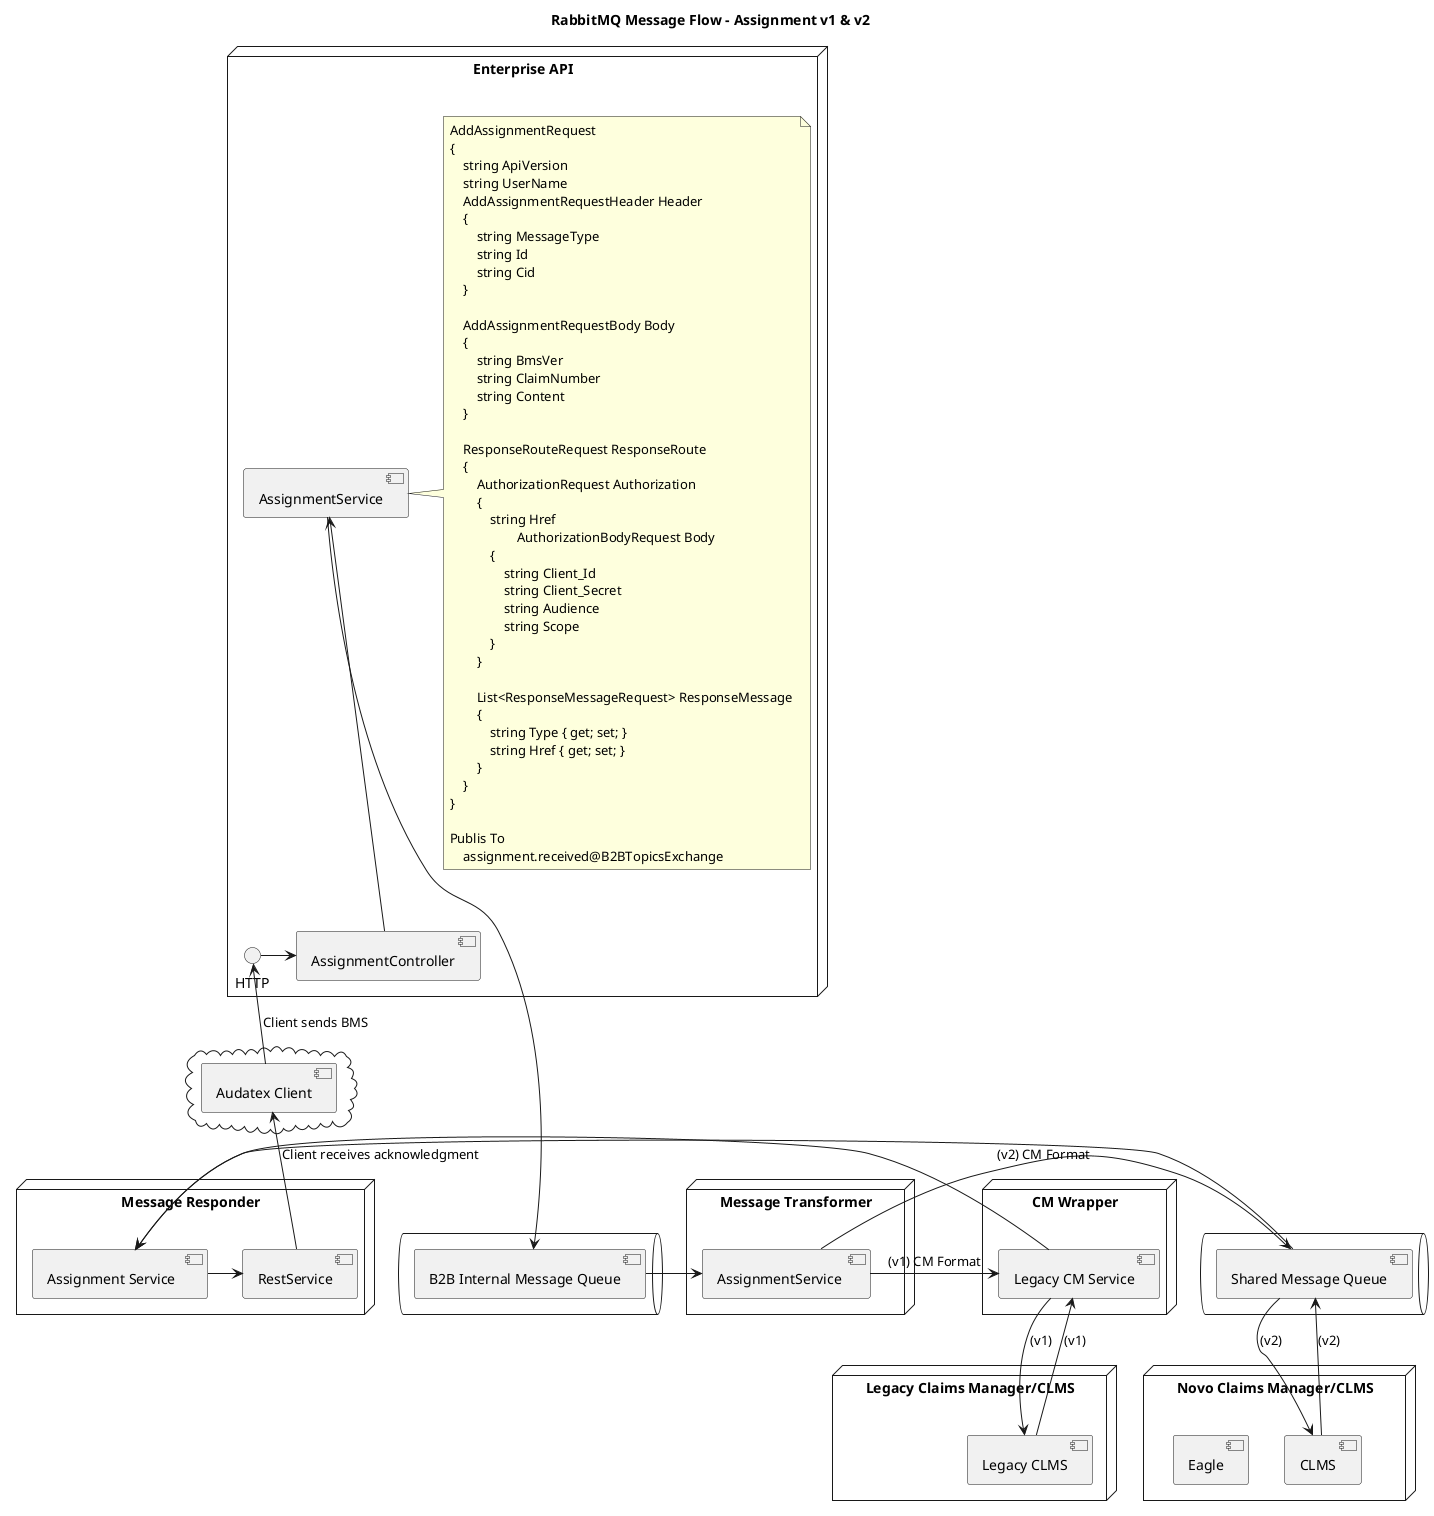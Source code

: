 @startuml

title RabbitMQ Message Flow - Assignment v1 & v2

cloud {
    [Audatex Client]
}
   
node "Enterprise API" {
  HTTP -> [AssignmentController]
  [AssignmentService]

note right
AddAssignmentRequest
{
    string ApiVersion
    string UserName
    AddAssignmentRequestHeader Header 
    {
        string MessageType	
        string Id	
        string Cid
    }

    AddAssignmentRequestBody Body 
    {
        string BmsVer	
        string ClaimNumber	    
        string Content
    }

    ResponseRouteRequest ResponseRoute 
    { 
        AuthorizationRequest Authorization 
        { 
            string Href
		    AuthorizationBodyRequest Body 
            { 
                string Client_Id		    
                string Client_Secret
                string Audience
                string Scope
            }
        }
	
        List<ResponseMessageRequest> ResponseMessage 
        {
            string Type { get; set; }
            string Href { get; set; }
        }
    }
}

Publis To
    assignment.received@B2BTopicsExchange
end note

}
 
node "Message Transformer" {      
    [AssignmentService ]
} 

node "Message Responder" {    
    [Assignment Service  ]
    [RestService]
}

node "CM Wrapper" {    
    [Legacy CM Service]    
}

node "Novo Claims Manager/CLMS" {    
  [CLMS]
  [Eagle]
}

node "Legacy Claims Manager/CLMS" {    
  [Legacy CLMS]
}

queue {
    [B2B Internal Message Queue]
}

queue {
    [Shared Message Queue]
}

[Audatex Client] -up-> [HTTP] : Client sends BMS
[AssignmentController] -up-> [AssignmentService]
[AssignmentService] -down-> [B2B Internal Message Queue]
[B2B Internal Message Queue] -> [AssignmentService ]
[AssignmentService ] -right-> [Legacy CM Service] : (v1) CM Format 
[Legacy CM Service]  -down-> [Legacy CLMS] : (v1)
[Legacy CLMS] -> [Legacy CM Service] : (v1)
[Legacy CM Service] -> [Assignment Service  ]
[Assignment Service  ] -> [RestService]
[RestService] -up-> [Audatex Client] : Client receives acknowledgment


[AssignmentService ] -right-> [Shared Message Queue] : (v2) CM Format 
[Shared Message Queue]  -down-> [CLMS] : (v2)
[CLMS]  -down-> [Shared Message Queue] : (v2)
[Shared Message Queue] -> [Assignment Service  ]

@enduml